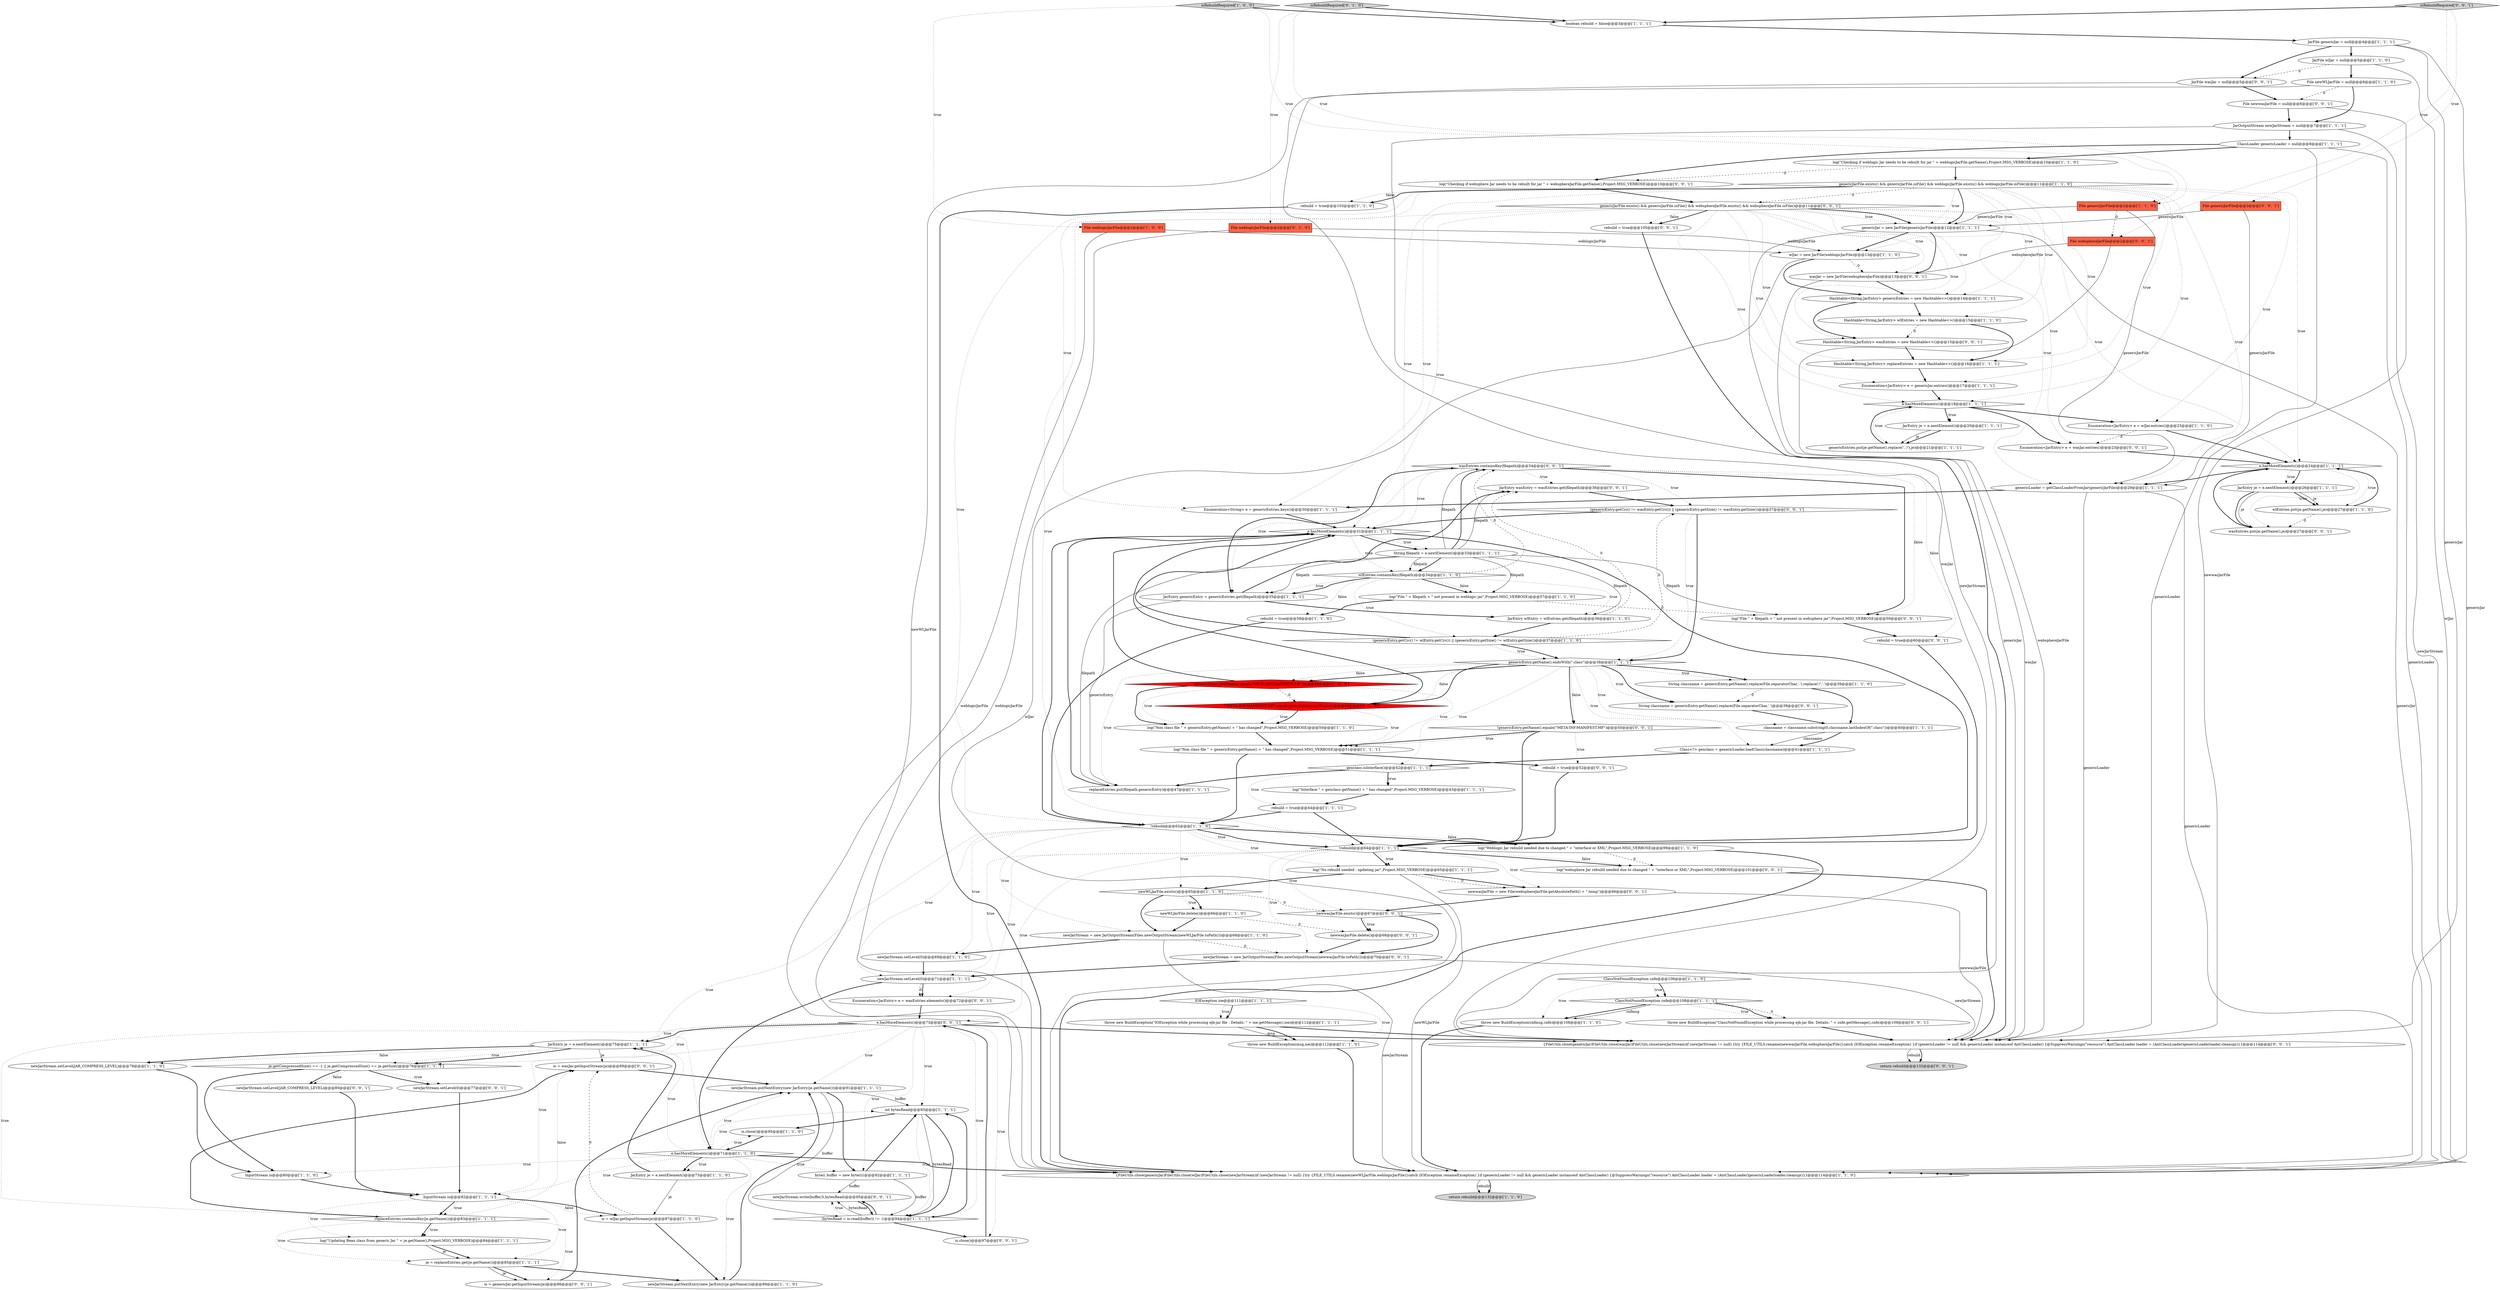 digraph {
73 [style = filled, label = "throw new BuildException(cnfmsg,cnfe)@@@108@@@['1', '1', '0']", fillcolor = white, shape = ellipse image = "AAA0AAABBB1BBB"];
118 [style = filled, label = "is = wasJar.getInputStream(je)@@@89@@@['0', '0', '1']", fillcolor = white, shape = ellipse image = "AAA0AAABBB3BBB"];
79 [style = filled, label = "throw new BuildException(msg,ioe)@@@112@@@['1', '1', '0']", fillcolor = white, shape = ellipse image = "AAA0AAABBB1BBB"];
27 [style = filled, label = "ClassNotFoundException cnfe@@@106@@@['1', '1', '0']", fillcolor = white, shape = diamond image = "AAA0AAABBB1BBB"];
58 [style = filled, label = "(genericEntry.getCrc() != wlEntry.getCrc()) || (genericEntry.getSize() != wlEntry.getSize())@@@37@@@['1', '1', '0']", fillcolor = white, shape = diamond image = "AAA0AAABBB1BBB"];
83 [style = filled, label = "newwasJarFile.delete()@@@68@@@['0', '0', '1']", fillcolor = white, shape = ellipse image = "AAA0AAABBB3BBB"];
78 [style = filled, label = "newJarStream.setLevel(JAR_COMPRESS_LEVEL)@@@78@@@['1', '1', '0']", fillcolor = white, shape = ellipse image = "AAA0AAABBB1BBB"];
105 [style = filled, label = "JarEntry wasEntry = wasEntries.get(filepath)@@@36@@@['0', '0', '1']", fillcolor = white, shape = ellipse image = "AAA0AAABBB3BBB"];
25 [style = filled, label = "!rebuild@@@62@@@['1', '1', '0']", fillcolor = white, shape = diamond image = "AAA0AAABBB1BBB"];
37 [style = filled, label = "e.hasMoreElements()@@@71@@@['1', '1', '0']", fillcolor = white, shape = diamond image = "AAA0AAABBB1BBB"];
76 [style = filled, label = "boolean rebuild = false@@@3@@@['1', '1', '1']", fillcolor = white, shape = ellipse image = "AAA0AAABBB1BBB"];
2 [style = filled, label = "JarFile wlJar = null@@@5@@@['1', '1', '0']", fillcolor = white, shape = ellipse image = "AAA0AAABBB1BBB"];
85 [style = filled, label = "newwasJarFile.exists()@@@67@@@['0', '0', '1']", fillcolor = white, shape = diamond image = "AAA0AAABBB3BBB"];
11 [style = filled, label = "{FileUtils.close(genericJar)FileUtils.close(wlJar)FileUtils.close(newJarStream)if (newJarStream != null) {try {FILE_UTILS.rename(newWLJarFile,weblogicJarFile)}catch (IOException renameException) }if (genericLoader != null && genericLoader instanceof AntClassLoader) {@SuppressWarnings(\"resource\") AntClassLoader loader = (AntClassLoader)genericLoaderloader.cleanup()}}@@@114@@@['1', '1', '0']", fillcolor = white, shape = ellipse image = "AAA0AAABBB1BBB"];
111 [style = filled, label = "String classname = genericEntry.getName().replace(File.separatorChar,'.')@@@39@@@['0', '0', '1']", fillcolor = white, shape = ellipse image = "AAA0AAABBB3BBB"];
19 [style = filled, label = "JarEntry je = e.nextElement()@@@73@@@['1', '1', '0']", fillcolor = white, shape = ellipse image = "AAA0AAABBB1BBB"];
92 [style = filled, label = "rebuild = true@@@60@@@['0', '0', '1']", fillcolor = white, shape = ellipse image = "AAA0AAABBB3BBB"];
14 [style = filled, label = "Enumeration<String> e = genericEntries.keys()@@@30@@@['1', '1', '1']", fillcolor = white, shape = ellipse image = "AAA0AAABBB1BBB"];
30 [style = filled, label = "e.hasMoreElements()@@@31@@@['1', '1', '1']", fillcolor = white, shape = diamond image = "AAA0AAABBB1BBB"];
98 [style = filled, label = "Hashtable<String,JarEntry> wasEntries = new Hashtable<>()@@@15@@@['0', '0', '1']", fillcolor = white, shape = ellipse image = "AAA0AAABBB3BBB"];
55 [style = filled, label = "newJarStream.setLevel(0)@@@69@@@['1', '1', '0']", fillcolor = white, shape = ellipse image = "AAA0AAABBB1BBB"];
33 [style = filled, label = "is.close()@@@95@@@['1', '1', '0']", fillcolor = white, shape = ellipse image = "AAA0AAABBB1BBB"];
70 [style = filled, label = "Enumeration<JarEntry> e = wlJar.entries()@@@23@@@['1', '1', '0']", fillcolor = white, shape = ellipse image = "AAA0AAABBB1BBB"];
34 [style = filled, label = "IOException ioe@@@111@@@['1', '1', '1']", fillcolor = white, shape = diamond image = "AAA0AAABBB1BBB"];
77 [style = filled, label = "replaceEntries.put(filepath,genericEntry)@@@47@@@['1', '1', '1']", fillcolor = white, shape = ellipse image = "AAA0AAABBB1BBB"];
115 [style = filled, label = "throw new BuildException(\"ClassNotFoundException while processing ejb-jar file. Details: \" + cnfe.getMessage(),cnfe)@@@109@@@['0', '0', '1']", fillcolor = white, shape = ellipse image = "AAA0AAABBB3BBB"];
8 [style = filled, label = "return rebuild@@@132@@@['1', '1', '0']", fillcolor = lightgray, shape = ellipse image = "AAA0AAABBB1BBB"];
44 [style = filled, label = "Hashtable<String,JarEntry> genericEntries = new Hashtable<>()@@@14@@@['1', '1', '1']", fillcolor = white, shape = ellipse image = "AAA0AAABBB1BBB"];
117 [style = filled, label = "wasEntries.put(je.getName(),je)@@@27@@@['0', '0', '1']", fillcolor = white, shape = ellipse image = "AAA0AAABBB3BBB"];
31 [style = filled, label = "log(\"Weblogic Jar rebuild needed due to changed \" + \"interface or XML\",Project.MSG_VERBOSE)@@@99@@@['1', '1', '0']", fillcolor = white, shape = ellipse image = "AAA0AAABBB1BBB"];
41 [style = filled, label = "JarEntry je = e.nextElement()@@@75@@@['1', '1', '1']", fillcolor = white, shape = ellipse image = "AAA0AAABBB1BBB"];
53 [style = filled, label = "je = replaceEntries.get(je.getName())@@@85@@@['1', '1', '1']", fillcolor = white, shape = ellipse image = "AAA0AAABBB1BBB"];
114 [style = filled, label = "e.hasMoreElements()@@@73@@@['0', '0', '1']", fillcolor = white, shape = diamond image = "AAA0AAABBB3BBB"];
15 [style = filled, label = "Enumeration<JarEntry> e = genericJar.entries()@@@17@@@['1', '1', '1']", fillcolor = white, shape = ellipse image = "AAA0AAABBB1BBB"];
4 [style = filled, label = "newJarStream = new JarOutputStream(Files.newOutputStream(newWLJarFile.toPath()))@@@68@@@['1', '1', '0']", fillcolor = white, shape = ellipse image = "AAA0AAABBB1BBB"];
43 [style = filled, label = "ClassLoader genericLoader = null@@@8@@@['1', '1', '1']", fillcolor = white, shape = ellipse image = "AAA0AAABBB1BBB"];
86 [style = filled, label = "rebuild = true@@@52@@@['0', '0', '1']", fillcolor = white, shape = ellipse image = "AAA0AAABBB3BBB"];
81 [style = filled, label = "isRebuildRequired['0', '1', '0']", fillcolor = lightgray, shape = diamond image = "AAA0AAABBB2BBB"];
90 [style = filled, label = "is.close()@@@97@@@['0', '0', '1']", fillcolor = white, shape = ellipse image = "AAA0AAABBB3BBB"];
28 [style = filled, label = "!genericEntry.getName().equals(\"META-INF/MANIFEST.MF\")@@@49@@@['1', '0', '0']", fillcolor = red, shape = diamond image = "AAA1AAABBB1BBB"];
22 [style = filled, label = "Hashtable<String,JarEntry> wlEntries = new Hashtable<>()@@@15@@@['1', '1', '0']", fillcolor = white, shape = ellipse image = "AAA0AAABBB1BBB"];
93 [style = filled, label = "JarFile wasJar = null@@@5@@@['0', '0', '1']", fillcolor = white, shape = ellipse image = "AAA0AAABBB3BBB"];
47 [style = filled, label = "e.hasMoreElements()@@@18@@@['1', '1', '1']", fillcolor = white, shape = diamond image = "AAA0AAABBB1BBB"];
89 [style = filled, label = "newwasJarFile = new File(websphereJarFile.getAbsolutePath() + \".temp\")@@@66@@@['0', '0', '1']", fillcolor = white, shape = ellipse image = "AAA0AAABBB3BBB"];
42 [style = filled, label = "JarEntry genericEntry = genericEntries.get(filepath)@@@35@@@['1', '1', '1']", fillcolor = white, shape = ellipse image = "AAA0AAABBB1BBB"];
6 [style = filled, label = "wlEntries.containsKey(filepath)@@@34@@@['1', '1', '0']", fillcolor = white, shape = diamond image = "AAA0AAABBB1BBB"];
87 [style = filled, label = "log(\"File \" + filepath + \" not present in websphere jar\",Project.MSG_VERBOSE)@@@59@@@['0', '0', '1']", fillcolor = white, shape = ellipse image = "AAA0AAABBB3BBB"];
84 [style = filled, label = "Enumeration<JarEntry> e = wasEntries.elements()@@@72@@@['0', '0', '1']", fillcolor = white, shape = ellipse image = "AAA0AAABBB3BBB"];
7 [style = filled, label = "rebuild = true@@@103@@@['1', '1', '0']", fillcolor = white, shape = ellipse image = "AAA0AAABBB1BBB"];
80 [style = filled, label = "File weblogicJarFile@@@2@@@['0', '1', '0']", fillcolor = tomato, shape = box image = "AAA0AAABBB2BBB"];
23 [style = filled, label = "isRebuildRequired['1', '0', '0']", fillcolor = lightgray, shape = diamond image = "AAA0AAABBB1BBB"];
95 [style = filled, label = "{FileUtils.close(genericJar)FileUtils.close(wasJar)FileUtils.close(newJarStream)if (newJarStream != null) {try {FILE_UTILS.rename(newwasJarFile,websphereJarFile)}catch (IOException renameException) }if (genericLoader != null && genericLoader instanceof AntClassLoader) {@SuppressWarnings(\"resource\") AntClassLoader loader = (AntClassLoader)genericLoaderloader.cleanup()}}@@@114@@@['0', '0', '1']", fillcolor = white, shape = ellipse image = "AAA0AAABBB3BBB"];
60 [style = filled, label = "genericEntries.put(je.getName().replace('\','/'),je)@@@21@@@['1', '1', '1']", fillcolor = white, shape = ellipse image = "AAA0AAABBB1BBB"];
64 [style = filled, label = "File newWLJarFile = null@@@6@@@['1', '1', '0']", fillcolor = white, shape = ellipse image = "AAA0AAABBB1BBB"];
51 [style = filled, label = "Hashtable<String,JarEntry> replaceEntries = new Hashtable<>()@@@16@@@['1', '1', '1']", fillcolor = white, shape = ellipse image = "AAA0AAABBB1BBB"];
97 [style = filled, label = "newJarStream.write(buffer,0,bytesRead)@@@95@@@['0', '0', '1']", fillcolor = white, shape = ellipse image = "AAA0AAABBB3BBB"];
101 [style = filled, label = "File genericJarFile@@@2@@@['0', '0', '1']", fillcolor = tomato, shape = box image = "AAA0AAABBB3BBB"];
52 [style = filled, label = "JarEntry wlEntry = wlEntries.get(filepath)@@@36@@@['1', '1', '0']", fillcolor = white, shape = ellipse image = "AAA0AAABBB1BBB"];
21 [style = filled, label = "ClassNotFoundException cnfe@@@108@@@['1', '1', '1']", fillcolor = white, shape = diamond image = "AAA0AAABBB1BBB"];
94 [style = filled, label = "rebuild = true@@@105@@@['0', '0', '1']", fillcolor = white, shape = ellipse image = "AAA0AAABBB3BBB"];
61 [style = filled, label = "rebuild = true@@@58@@@['1', '1', '0']", fillcolor = white, shape = ellipse image = "AAA0AAABBB1BBB"];
106 [style = filled, label = "wasEntries.containsKey(filepath)@@@34@@@['0', '0', '1']", fillcolor = white, shape = diamond image = "AAA0AAABBB3BBB"];
48 [style = filled, label = "newWLJarFile.exists()@@@65@@@['1', '1', '0']", fillcolor = white, shape = diamond image = "AAA0AAABBB1BBB"];
50 [style = filled, label = "genericJar = new JarFile(genericJarFile)@@@12@@@['1', '1', '1']", fillcolor = white, shape = ellipse image = "AAA0AAABBB1BBB"];
72 [style = filled, label = "log(\"Non class file \" + genericEntry.getName() + \" has changed\",Project.MSG_VERBOSE)@@@51@@@['1', '1', '1']", fillcolor = white, shape = ellipse image = "AAA0AAABBB1BBB"];
96 [style = filled, label = "wasJar = new JarFile(websphereJarFile)@@@13@@@['0', '0', '1']", fillcolor = white, shape = ellipse image = "AAA0AAABBB3BBB"];
20 [style = filled, label = "InputStream is@@@80@@@['1', '1', '0']", fillcolor = white, shape = ellipse image = "AAA0AAABBB1BBB"];
39 [style = filled, label = "log(\"Checking if weblogic Jar needs to be rebuilt for jar \" + weblogicJarFile.getName(),Project.MSG_VERBOSE)@@@10@@@['1', '1', '0']", fillcolor = white, shape = ellipse image = "AAA0AAABBB1BBB"];
63 [style = filled, label = "replaceEntries.containsKey(je.getName())@@@83@@@['1', '1', '1']", fillcolor = white, shape = diamond image = "AAA0AAABBB1BBB"];
38 [style = filled, label = "newJarStream.putNextEntry(new JarEntry(je.getName()))@@@91@@@['1', '1', '1']", fillcolor = white, shape = ellipse image = "AAA0AAABBB1BBB"];
69 [style = filled, label = "log(\"Interface \" + genclass.getName() + \" has changed\",Project.MSG_VERBOSE)@@@43@@@['1', '1', '1']", fillcolor = white, shape = ellipse image = "AAA0AAABBB1BBB"];
116 [style = filled, label = "File newwasJarFile = null@@@6@@@['0', '0', '1']", fillcolor = white, shape = ellipse image = "AAA0AAABBB3BBB"];
113 [style = filled, label = "newJarStream.setLevel(JAR_COMPRESS_LEVEL)@@@80@@@['0', '0', '1']", fillcolor = white, shape = ellipse image = "AAA0AAABBB3BBB"];
91 [style = filled, label = "isRebuildRequired['0', '0', '1']", fillcolor = lightgray, shape = diamond image = "AAA0AAABBB3BBB"];
71 [style = filled, label = "genericEntry.getName().endsWith(\".class\")@@@38@@@['1', '1', '1']", fillcolor = white, shape = diamond image = "AAA0AAABBB1BBB"];
1 [style = filled, label = "newWLJarFile.delete()@@@66@@@['1', '1', '0']", fillcolor = white, shape = ellipse image = "AAA0AAABBB1BBB"];
104 [style = filled, label = "log(\"Checking if websphere Jar needs to be rebuilt for jar \" + websphereJarFile.getName(),Project.MSG_VERBOSE)@@@10@@@['0', '0', '1']", fillcolor = white, shape = ellipse image = "AAA0AAABBB3BBB"];
32 [style = filled, label = "int bytesRead@@@93@@@['1', '1', '1']", fillcolor = white, shape = ellipse image = "AAA0AAABBB1BBB"];
65 [style = filled, label = "genclass.isInterface()@@@42@@@['1', '1', '1']", fillcolor = white, shape = diamond image = "AAA0AAABBB1BBB"];
0 [style = filled, label = "newJarStream.setLevel(0)@@@71@@@['1', '1', '1']", fillcolor = white, shape = ellipse image = "AAA0AAABBB1BBB"];
18 [style = filled, label = "File genericJarFile@@@2@@@['1', '1', '0']", fillcolor = tomato, shape = box image = "AAA0AAABBB1BBB"];
10 [style = filled, label = "String filepath = e.nextElement()@@@33@@@['1', '1', '1']", fillcolor = white, shape = ellipse image = "AAA0AAABBB1BBB"];
62 [style = filled, label = "classname = classname.substring(0,classname.lastIndexOf(\".class\"))@@@40@@@['1', '1', '1']", fillcolor = white, shape = ellipse image = "AAA0AAABBB1BBB"];
68 [style = filled, label = "byte(( buffer = new byte((((@@@92@@@['1', '1', '1']", fillcolor = white, shape = ellipse image = "AAA0AAABBB1BBB"];
102 [style = filled, label = "Enumeration<JarEntry> e = wasJar.entries()@@@23@@@['0', '0', '1']", fillcolor = white, shape = ellipse image = "AAA0AAABBB3BBB"];
3 [style = filled, label = "e.hasMoreElements()@@@24@@@['1', '1', '1']", fillcolor = white, shape = diamond image = "AAA0AAABBB1BBB"];
5 [style = filled, label = "wlEntries.put(je.getName(),je)@@@27@@@['1', '1', '0']", fillcolor = white, shape = ellipse image = "AAA0AAABBB1BBB"];
9 [style = filled, label = "JarFile genericJar = null@@@4@@@['1', '1', '1']", fillcolor = white, shape = ellipse image = "AAA0AAABBB1BBB"];
59 [style = filled, label = "Class<?> genclass = genericLoader.loadClass(classname)@@@41@@@['1', '1', '1']", fillcolor = white, shape = ellipse image = "AAA0AAABBB1BBB"];
66 [style = filled, label = "rebuild = true@@@44@@@['1', '1', '1']", fillcolor = white, shape = ellipse image = "AAA0AAABBB1BBB"];
45 [style = filled, label = "String classname = genericEntry.getName().replace(File.separatorChar,'.').replace('/','.')@@@39@@@['1', '1', '0']", fillcolor = white, shape = ellipse image = "AAA0AAABBB1BBB"];
56 [style = filled, label = "log(\"Updating Bean class from generic Jar \" + je.getName(),Project.MSG_VERBOSE)@@@84@@@['1', '1', '1']", fillcolor = white, shape = ellipse image = "AAA0AAABBB1BBB"];
107 [style = filled, label = "(genericEntry.getCrc() != wasEntry.getCrc()) || (genericEntry.getSize() != wasEntry.getSize())@@@37@@@['0', '0', '1']", fillcolor = white, shape = diamond image = "AAA0AAABBB3BBB"];
57 [style = filled, label = "log(\"No rebuild needed - updating jar\",Project.MSG_VERBOSE)@@@65@@@['1', '1', '1']", fillcolor = white, shape = ellipse image = "AAA0AAABBB1BBB"];
40 [style = filled, label = "JarEntry je = e.nextElement()@@@26@@@['1', '1', '1']", fillcolor = white, shape = ellipse image = "AAA0AAABBB1BBB"];
54 [style = filled, label = "log(\"File \" + filepath + \" not present in weblogic jar\",Project.MSG_VERBOSE)@@@57@@@['1', '1', '0']", fillcolor = white, shape = ellipse image = "AAA0AAABBB1BBB"];
49 [style = filled, label = "is = wlJar.getInputStream(je)@@@87@@@['1', '1', '0']", fillcolor = white, shape = ellipse image = "AAA0AAABBB1BBB"];
13 [style = filled, label = "JarEntry je = e.nextElement()@@@20@@@['1', '1', '1']", fillcolor = white, shape = ellipse image = "AAA0AAABBB1BBB"];
103 [style = filled, label = "is = genericJar.getInputStream(je)@@@86@@@['0', '0', '1']", fillcolor = white, shape = ellipse image = "AAA0AAABBB3BBB"];
35 [style = filled, label = "throw new BuildException(\"IOException while processing ejb-jar file . Details: \" + ioe.getMessage(),ioe)@@@112@@@['1', '1', '1']", fillcolor = white, shape = ellipse image = "AAA0AAABBB1BBB"];
17 [style = filled, label = "File weblogicJarFile@@@2@@@['1', '0', '0']", fillcolor = tomato, shape = box image = "AAA0AAABBB1BBB"];
16 [style = filled, label = "je.getCompressedSize() == -1 || je.getCompressedSize() == je.getSize()@@@76@@@['1', '1', '1']", fillcolor = white, shape = diamond image = "AAA0AAABBB1BBB"];
24 [style = filled, label = "InputStream is@@@82@@@['1', '1', '1']", fillcolor = white, shape = ellipse image = "AAA0AAABBB1BBB"];
29 [style = filled, label = "JarOutputStream newJarStream = null@@@7@@@['1', '1', '1']", fillcolor = white, shape = ellipse image = "AAA0AAABBB1BBB"];
46 [style = filled, label = "log(\"Non class file \" + genericEntry.getName() + \" has changed\",Project.MSG_VERBOSE)@@@50@@@['1', '1', '0']", fillcolor = white, shape = ellipse image = "AAA0AAABBB1BBB"];
82 [style = filled, label = "!\"META-INF/MANIFEST.MF\".equals(genericEntry.getName())@@@49@@@['0', '1', '0']", fillcolor = red, shape = diamond image = "AAA1AAABBB2BBB"];
36 [style = filled, label = "genericLoader = getClassLoaderFromJar(genericJarFile)@@@29@@@['1', '1', '1']", fillcolor = white, shape = ellipse image = "AAA0AAABBB1BBB"];
12 [style = filled, label = "(bytesRead = is.read(buffer)) != -1@@@94@@@['1', '1', '1']", fillcolor = white, shape = diamond image = "AAA0AAABBB1BBB"];
99 [style = filled, label = "return rebuild@@@132@@@['0', '0', '1']", fillcolor = lightgray, shape = ellipse image = "AAA0AAABBB3BBB"];
110 [style = filled, label = "File websphereJarFile@@@2@@@['0', '0', '1']", fillcolor = tomato, shape = box image = "AAA0AAABBB3BBB"];
67 [style = filled, label = "!rebuild@@@64@@@['1', '1', '1']", fillcolor = white, shape = diamond image = "AAA0AAABBB1BBB"];
74 [style = filled, label = "genericJarFile.exists() && genericJarFile.isFile() && weblogicJarFile.exists() && weblogicJarFile.isFile()@@@11@@@['1', '1', '0']", fillcolor = white, shape = diamond image = "AAA0AAABBB1BBB"];
88 [style = filled, label = "genericJarFile.exists() && genericJarFile.isFile() && websphereJarFile.exists() && websphereJarFile.isFile()@@@11@@@['0', '0', '1']", fillcolor = white, shape = diamond image = "AAA0AAABBB3BBB"];
100 [style = filled, label = "newJarStream = new JarOutputStream(Files.newOutputStream(newwasJarFile.toPath()))@@@70@@@['0', '0', '1']", fillcolor = white, shape = ellipse image = "AAA0AAABBB3BBB"];
109 [style = filled, label = "log(\"websphere Jar rebuild needed due to changed \" + \"interface or XML\",Project.MSG_VERBOSE)@@@101@@@['0', '0', '1']", fillcolor = white, shape = ellipse image = "AAA0AAABBB3BBB"];
26 [style = filled, label = "newJarStream.putNextEntry(new JarEntry(je.getName()))@@@89@@@['1', '1', '0']", fillcolor = white, shape = ellipse image = "AAA0AAABBB1BBB"];
75 [style = filled, label = "wlJar = new JarFile(weblogicJarFile)@@@13@@@['1', '1', '0']", fillcolor = white, shape = ellipse image = "AAA0AAABBB1BBB"];
112 [style = filled, label = "!genericEntry.getName().equals(\"META-INF/MANIFEST.MF\")@@@50@@@['0', '0', '1']", fillcolor = white, shape = diamond image = "AAA0AAABBB3BBB"];
108 [style = filled, label = "newJarStream.setLevel(0)@@@77@@@['0', '0', '1']", fillcolor = white, shape = ellipse image = "AAA0AAABBB3BBB"];
24->63 [style = bold, label=""];
72->86 [style = bold, label=""];
28->72 [style = dotted, label="true"];
67->0 [style = dotted, label="true"];
37->11 [style = bold, label=""];
25->4 [style = dotted, label="true"];
12->97 [style = dotted, label="true"];
10->77 [style = solid, label="filepath"];
114->32 [style = dotted, label="true"];
23->76 [style = bold, label=""];
87->92 [style = bold, label=""];
61->25 [style = bold, label=""];
75->11 [style = solid, label="wlJar"];
3->36 [style = bold, label=""];
23->18 [style = dotted, label="true"];
67->100 [style = dotted, label="true"];
52->105 [style = dashed, label="0"];
65->66 [style = dotted, label="true"];
88->30 [style = dotted, label="true"];
74->88 [style = dashed, label="0"];
91->110 [style = dotted, label="true"];
0->84 [style = dashed, label="0"];
1->4 [style = bold, label=""];
117->3 [style = bold, label=""];
101->36 [style = solid, label="genericJarFile"];
68->32 [style = bold, label=""];
21->115 [style = dashed, label="0"];
25->57 [style = dotted, label="true"];
95->99 [style = bold, label=""];
6->106 [style = dashed, label="0"];
67->89 [style = dotted, label="true"];
18->50 [style = solid, label="genericJarFile"];
27->21 [style = dotted, label="true"];
75->44 [style = bold, label=""];
63->118 [style = bold, label=""];
67->84 [style = dotted, label="true"];
47->60 [style = dotted, label="true"];
32->12 [style = dotted, label="true"];
88->102 [style = dotted, label="true"];
13->60 [style = bold, label=""];
114->24 [style = dotted, label="true"];
101->50 [style = solid, label="genericJarFile"];
37->41 [style = dotted, label="true"];
38->32 [style = solid, label="buffer"];
112->67 [style = bold, label=""];
110->95 [style = solid, label="websphereJarFile"];
6->42 [style = dotted, label="true"];
15->47 [style = bold, label=""];
50->11 [style = solid, label="genericJar"];
104->88 [style = bold, label=""];
71->45 [style = dotted, label="true"];
106->42 [style = bold, label=""];
35->79 [style = solid, label="msg"];
74->75 [style = dotted, label="true"];
114->12 [style = dotted, label="true"];
63->118 [style = dotted, label="false"];
30->10 [style = dotted, label="true"];
9->93 [style = bold, label=""];
12->32 [style = bold, label=""];
10->54 [style = solid, label="filepath"];
112->72 [style = bold, label=""];
45->111 [style = dashed, label="0"];
71->65 [style = dotted, label="true"];
107->71 [style = bold, label=""];
85->100 [style = bold, label=""];
10->6 [style = bold, label=""];
32->33 [style = bold, label=""];
106->87 [style = bold, label=""];
105->107 [style = bold, label=""];
21->115 [style = dotted, label="true"];
36->11 [style = solid, label="genericLoader"];
79->11 [style = bold, label=""];
83->100 [style = bold, label=""];
88->98 [style = dotted, label="true"];
22->51 [style = bold, label=""];
0->84 [style = bold, label=""];
37->32 [style = dotted, label="true"];
34->35 [style = dotted, label="true"];
70->102 [style = dashed, label="0"];
47->70 [style = bold, label=""];
71->111 [style = bold, label=""];
33->37 [style = bold, label=""];
69->66 [style = bold, label=""];
27->21 [style = bold, label=""];
19->49 [style = solid, label="je"];
74->15 [style = dotted, label="true"];
58->71 [style = bold, label=""];
37->68 [style = dotted, label="true"];
37->33 [style = dotted, label="true"];
63->53 [style = dotted, label="true"];
2->11 [style = solid, label="wlJar"];
50->96 [style = bold, label=""];
118->38 [style = bold, label=""];
55->0 [style = bold, label=""];
40->117 [style = solid, label="je"];
73->11 [style = bold, label=""];
82->30 [style = bold, label=""];
57->48 [style = bold, label=""];
28->46 [style = bold, label=""];
82->46 [style = dotted, label="true"];
16->113 [style = dotted, label="false"];
71->82 [style = bold, label=""];
82->72 [style = dotted, label="true"];
57->89 [style = bold, label=""];
114->41 [style = bold, label=""];
51->15 [style = bold, label=""];
25->67 [style = bold, label=""];
114->41 [style = dotted, label="true"];
44->98 [style = bold, label=""];
71->112 [style = dotted, label="false"];
46->72 [style = bold, label=""];
63->56 [style = bold, label=""];
91->101 [style = dotted, label="true"];
53->103 [style = bold, label=""];
31->109 [style = dashed, label="0"];
75->96 [style = dashed, label="0"];
37->38 [style = dotted, label="true"];
24->49 [style = bold, label=""];
113->24 [style = bold, label=""];
114->38 [style = dotted, label="true"];
74->7 [style = dotted, label="false"];
88->94 [style = dotted, label="false"];
10->105 [style = solid, label="filepath"];
65->69 [style = bold, label=""];
3->117 [style = dotted, label="true"];
64->11 [style = solid, label="newWLJarFile"];
43->104 [style = bold, label=""];
88->15 [style = dotted, label="true"];
1->83 [style = dashed, label="0"];
67->57 [style = dotted, label="true"];
107->71 [style = dotted, label="true"];
66->67 [style = bold, label=""];
6->54 [style = bold, label=""];
89->85 [style = bold, label=""];
30->6 [style = dotted, label="true"];
25->48 [style = dotted, label="true"];
92->67 [style = bold, label=""];
67->85 [style = dotted, label="true"];
88->67 [style = dotted, label="true"];
28->46 [style = dotted, label="true"];
19->41 [style = bold, label=""];
39->104 [style = dashed, label="0"];
30->10 [style = bold, label=""];
10->106 [style = solid, label="filepath"];
54->61 [style = bold, label=""];
116->95 [style = solid, label="newwasJarFile"];
81->80 [style = dotted, label="true"];
67->114 [style = dotted, label="true"];
88->51 [style = dotted, label="true"];
59->65 [style = bold, label=""];
106->92 [style = dotted, label="false"];
10->42 [style = solid, label="filepath"];
65->77 [style = bold, label=""];
17->75 [style = solid, label="weblogicJarFile"];
106->107 [style = dotted, label="true"];
42->77 [style = solid, label="genericEntry"];
71->28 [style = dotted, label="false"];
85->83 [style = bold, label=""];
28->82 [style = dashed, label="0"];
24->53 [style = dotted, label="true"];
12->90 [style = bold, label=""];
3->40 [style = bold, label=""];
37->24 [style = dotted, label="true"];
6->54 [style = dotted, label="false"];
17->11 [style = solid, label="weblogicJarFile"];
39->74 [style = bold, label=""];
71->111 [style = dotted, label="true"];
25->67 [style = dotted, label="true"];
67->109 [style = bold, label=""];
74->70 [style = dotted, label="true"];
114->16 [style = dotted, label="true"];
30->106 [style = dotted, label="true"];
88->36 [style = dotted, label="true"];
74->3 [style = dotted, label="true"];
48->1 [style = dotted, label="true"];
115->95 [style = bold, label=""];
97->12 [style = bold, label=""];
96->95 [style = solid, label="wasJar"];
32->12 [style = solid, label="bytesRead"];
4->55 [style = bold, label=""];
37->19 [style = bold, label=""];
9->11 [style = solid, label="genericJar"];
18->110 [style = dashed, label="0"];
32->12 [style = bold, label=""];
10->106 [style = bold, label=""];
50->95 [style = solid, label="genericJar"];
114->68 [style = dotted, label="true"];
88->14 [style = dotted, label="true"];
3->40 [style = dotted, label="true"];
82->46 [style = bold, label=""];
25->31 [style = bold, label=""];
81->18 [style = dotted, label="true"];
10->52 [style = solid, label="filepath"];
45->62 [style = bold, label=""];
35->79 [style = bold, label=""];
67->57 [style = bold, label=""];
111->62 [style = bold, label=""];
88->50 [style = bold, label=""];
23->17 [style = dotted, label="true"];
74->30 [style = dotted, label="true"];
48->1 [style = bold, label=""];
56->53 [style = bold, label=""];
21->73 [style = bold, label=""];
7->11 [style = bold, label=""];
63->56 [style = dotted, label="true"];
71->112 [style = bold, label=""];
50->75 [style = bold, label=""];
9->2 [style = bold, label=""];
71->45 [style = bold, label=""];
88->44 [style = dotted, label="true"];
37->19 [style = dotted, label="true"];
88->47 [style = dotted, label="true"];
71->82 [style = dotted, label="false"];
10->6 [style = solid, label="filepath"];
77->30 [style = bold, label=""];
38->68 [style = bold, label=""];
52->58 [style = bold, label=""];
3->5 [style = dotted, label="true"];
116->29 [style = bold, label=""];
40->5 [style = bold, label=""];
66->25 [style = bold, label=""];
74->14 [style = dotted, label="true"];
25->55 [style = dotted, label="true"];
58->107 [style = dashed, label="0"];
16->20 [style = bold, label=""];
84->114 [style = bold, label=""];
106->42 [style = dotted, label="true"];
41->78 [style = dotted, label="false"];
13->60 [style = solid, label="je"];
34->79 [style = dotted, label="true"];
24->49 [style = dotted, label="false"];
85->83 [style = dotted, label="true"];
114->90 [style = dotted, label="true"];
41->16 [style = dotted, label="true"];
64->29 [style = bold, label=""];
53->103 [style = solid, label="je"];
74->7 [style = bold, label=""];
80->75 [style = solid, label="weblogicJarFile"];
106->105 [style = dotted, label="true"];
37->26 [style = dotted, label="true"];
53->26 [style = bold, label=""];
41->16 [style = bold, label=""];
43->39 [style = bold, label=""];
74->47 [style = dotted, label="true"];
95->99 [style = solid, label="rebuild"];
25->37 [style = dotted, label="true"];
54->87 [style = dashed, label="0"];
89->95 [style = solid, label="newwasJarFile"];
72->25 [style = bold, label=""];
0->37 [style = bold, label=""];
6->58 [style = dotted, label="true"];
43->95 [style = solid, label="genericLoader"];
30->25 [style = bold, label=""];
71->28 [style = bold, label=""];
24->63 [style = dotted, label="true"];
71->62 [style = dotted, label="true"];
29->11 [style = solid, label="newJarStream"];
26->38 [style = bold, label=""];
96->44 [style = bold, label=""];
62->59 [style = solid, label="classname"];
6->52 [style = dotted, label="true"];
102->3 [style = bold, label=""];
16->113 [style = bold, label=""];
47->13 [style = dotted, label="true"];
20->24 [style = bold, label=""];
29->95 [style = solid, label="newJarStream"];
40->5 [style = solid, label="je"];
100->95 [style = solid, label="newJarStream"];
5->3 [style = bold, label=""];
22->98 [style = dashed, label="0"];
68->12 [style = solid, label="buffer"];
21->73 [style = solid, label="cnfmsg"];
70->3 [style = bold, label=""];
5->117 [style = dashed, label="0"];
58->30 [style = bold, label=""];
48->4 [style = bold, label=""];
49->118 [style = dashed, label="0"];
38->12 [style = solid, label="buffer"];
88->3 [style = dotted, label="true"];
112->86 [style = dotted, label="true"];
60->47 [style = bold, label=""];
108->24 [style = bold, label=""];
78->20 [style = bold, label=""];
40->117 [style = bold, label=""];
106->87 [style = dotted, label="false"];
29->43 [style = bold, label=""];
110->96 [style = solid, label="websphereJarFile"];
93->95 [style = solid, label="wasJar"];
43->11 [style = solid, label="genericLoader"];
11->8 [style = solid, label="rebuild"];
74->44 [style = dotted, label="true"];
30->67 [style = bold, label=""];
14->30 [style = bold, label=""];
98->51 [style = bold, label=""];
28->30 [style = bold, label=""];
93->116 [style = bold, label=""];
94->95 [style = bold, label=""];
57->11 [style = solid, label="newWLJarFile"];
36->14 [style = bold, label=""];
31->11 [style = bold, label=""];
71->77 [style = dotted, label="true"];
114->95 [style = bold, label=""];
74->50 [style = bold, label=""];
36->95 [style = solid, label="genericLoader"];
74->25 [style = dotted, label="true"];
74->51 [style = dotted, label="true"];
48->85 [style = dashed, label="0"];
74->22 [style = dotted, label="true"];
41->78 [style = bold, label=""];
42->105 [style = bold, label=""];
37->20 [style = dotted, label="true"];
11->8 [style = bold, label=""];
44->22 [style = bold, label=""];
34->35 [style = bold, label=""];
58->71 [style = dotted, label="true"];
109->95 [style = bold, label=""];
88->96 [style = dotted, label="true"];
9->95 [style = solid, label="genericJar"];
27->73 [style = dotted, label="true"];
42->52 [style = bold, label=""];
6->42 [style = bold, label=""];
2->64 [style = bold, label=""];
74->36 [style = dotted, label="true"];
47->13 [style = bold, label=""];
112->72 [style = dotted, label="true"];
103->38 [style = bold, label=""];
12->97 [style = solid, label="bytesRead"];
74->50 [style = dotted, label="true"];
64->116 [style = dashed, label="0"];
2->93 [style = dashed, label="0"];
76->9 [style = bold, label=""];
67->109 [style = dotted, label="false"];
88->50 [style = dotted, label="true"];
47->102 [style = bold, label=""];
41->118 [style = solid, label="je"];
62->59 [style = bold, label=""];
107->30 [style = bold, label=""];
12->97 [style = bold, label=""];
114->63 [style = dotted, label="true"];
6->61 [style = dotted, label="false"];
80->11 [style = solid, label="weblogicJarFile"];
24->56 [style = dotted, label="true"];
91->76 [style = bold, label=""];
100->0 [style = bold, label=""];
25->0 [style = dotted, label="true"];
35->95 [style = bold, label=""];
65->69 [style = dotted, label="true"];
10->87 [style = solid, label="filepath"];
71->59 [style = dotted, label="true"];
25->31 [style = dotted, label="false"];
18->36 [style = solid, label="genericJarFile"];
88->94 [style = bold, label=""];
4->100 [style = dashed, label="0"];
56->53 [style = solid, label="je"];
16->108 [style = dotted, label="true"];
4->11 [style = solid, label="newJarStream"];
68->97 [style = solid, label="buffer"];
81->76 [style = bold, label=""];
21->115 [style = bold, label=""];
49->26 [style = bold, label=""];
16->108 [style = bold, label=""];
90->114 [style = bold, label=""];
63->103 [style = dotted, label="true"];
86->67 [style = bold, label=""];
57->89 [style = dashed, label="0"];
}
